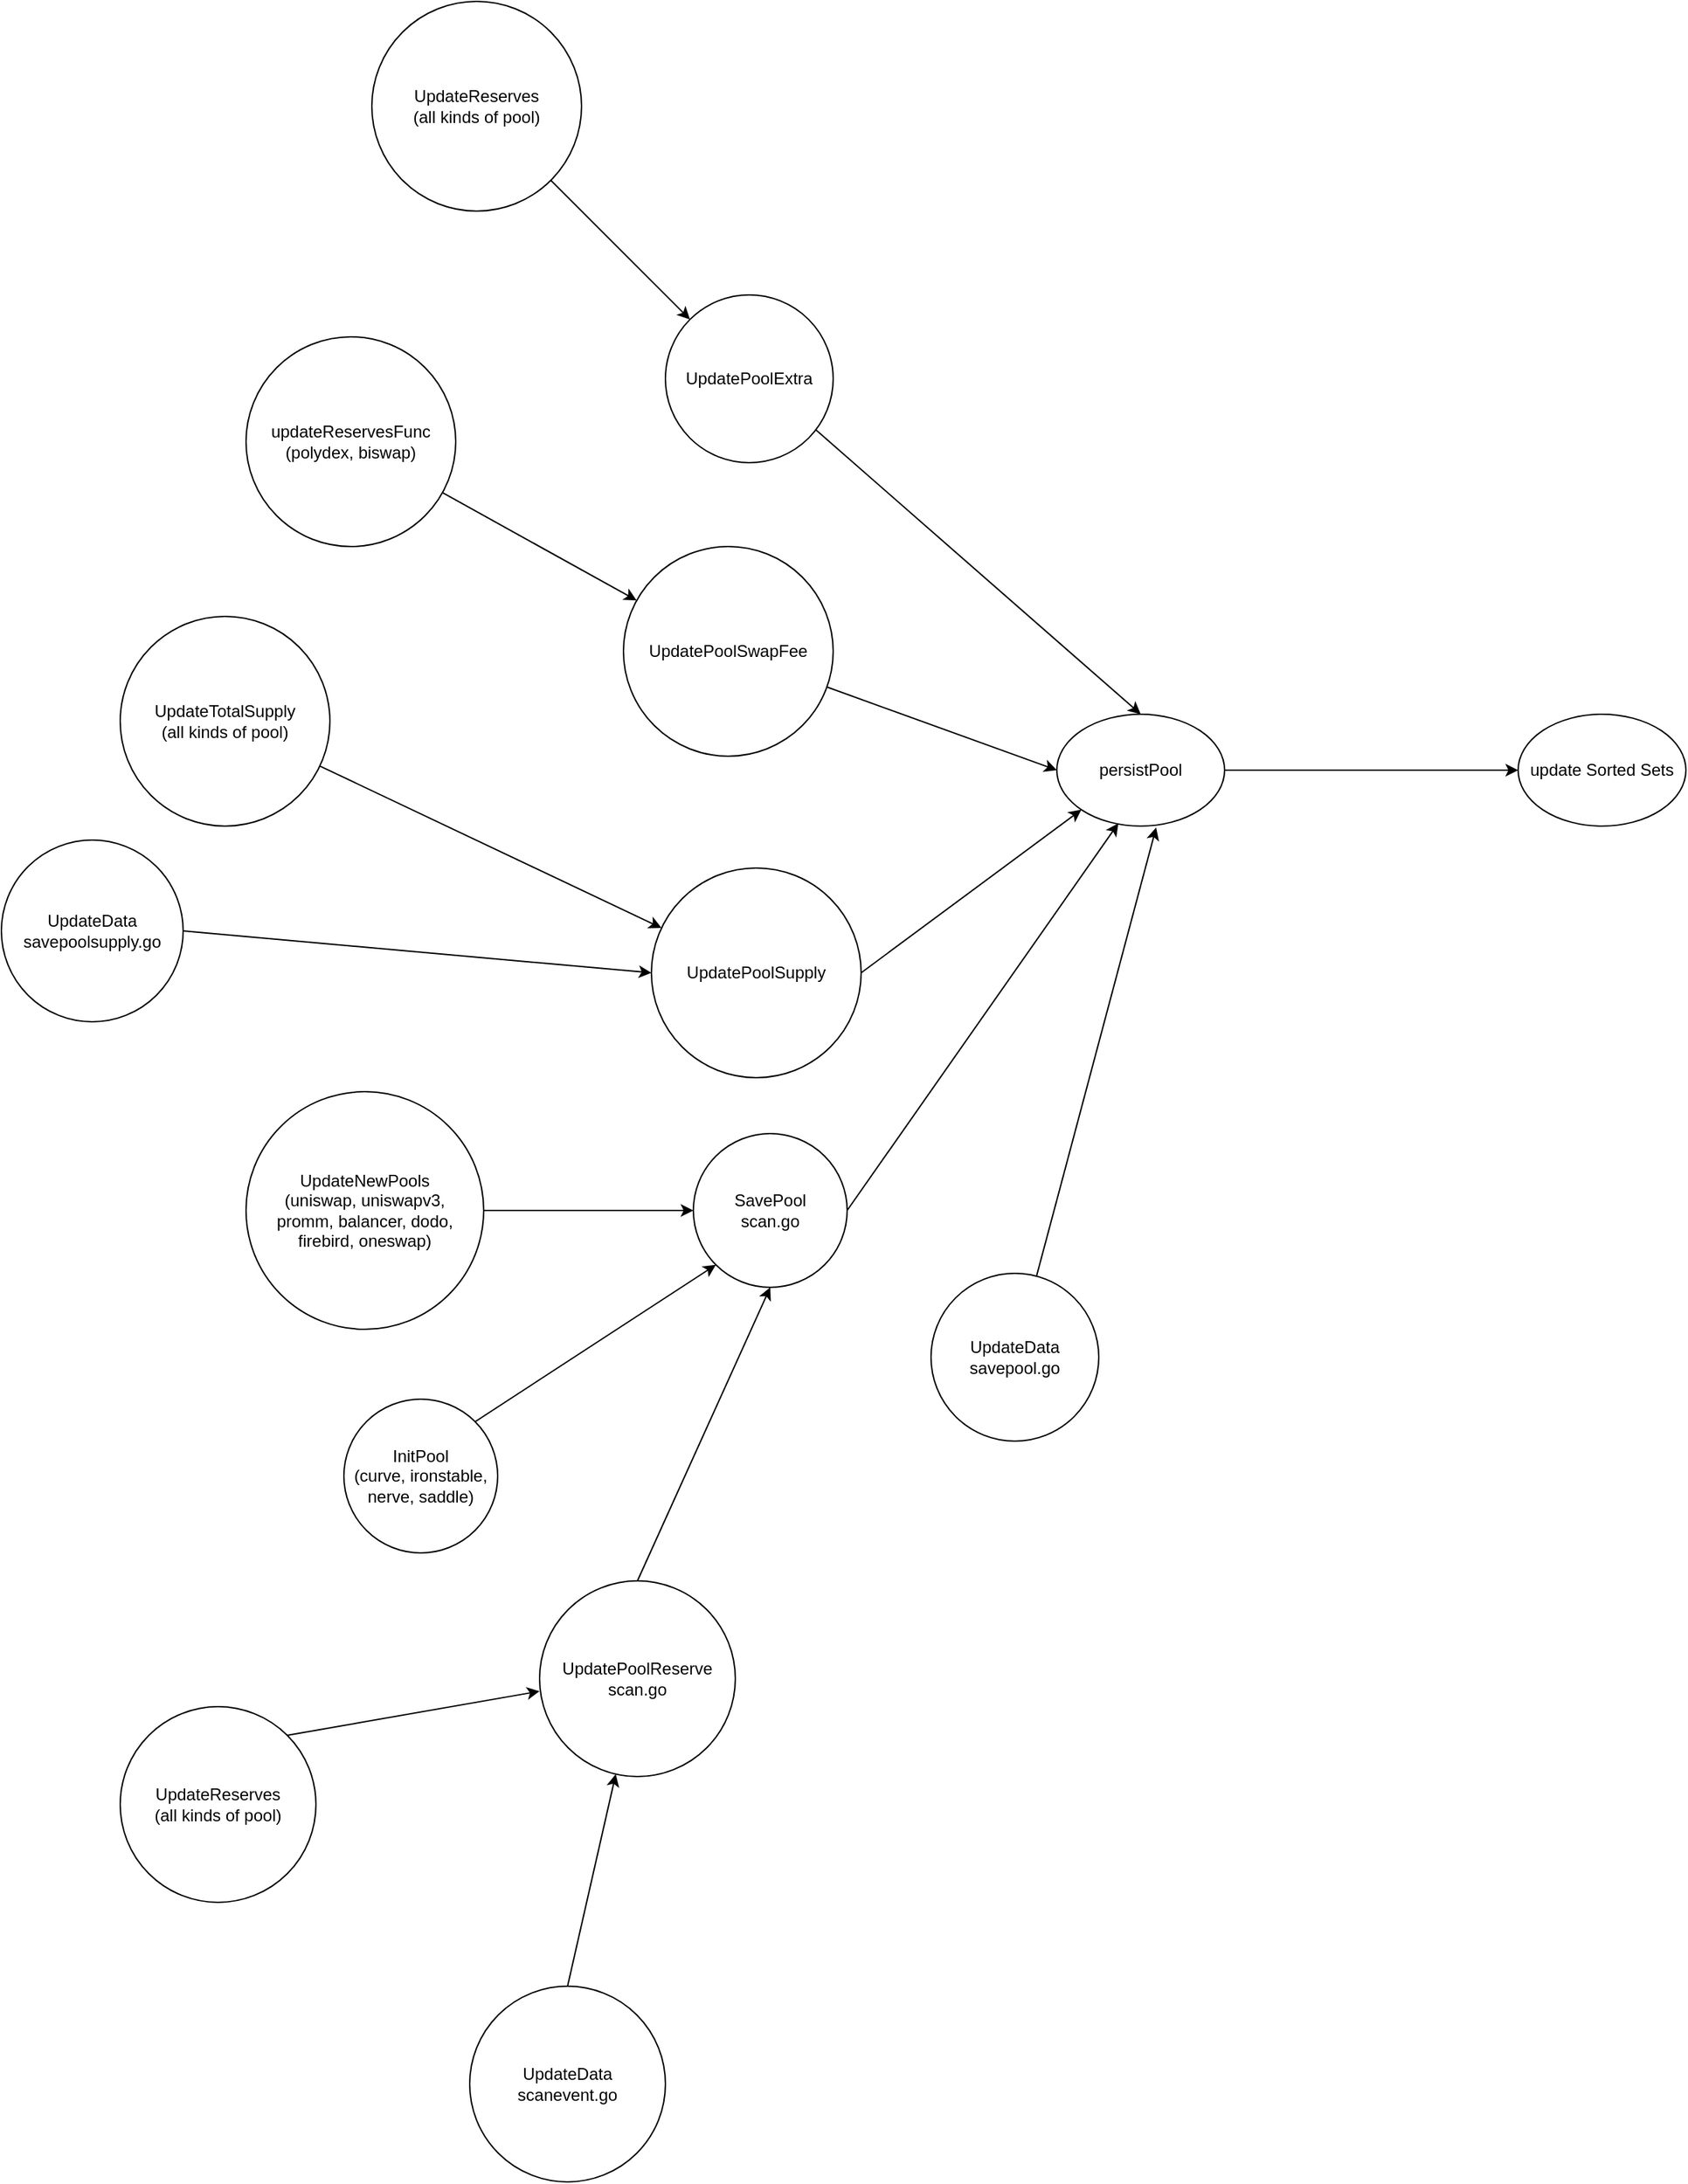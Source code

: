 <mxfile version="18.0.7" type="github">
  <diagram id="Hq1wZTLVjcQGeSuM3O-y" name="Page-1">
    <mxGraphModel dx="2276" dy="1788" grid="1" gridSize="10" guides="1" tooltips="1" connect="1" arrows="1" fold="1" page="1" pageScale="1" pageWidth="850" pageHeight="1100" math="0" shadow="0">
      <root>
        <mxCell id="0" />
        <mxCell id="1" parent="0" />
        <mxCell id="U8virx7y6meJ6mPODNHH-1" value="update Sorted Sets" style="ellipse;whiteSpace=wrap;html=1;" vertex="1" parent="1">
          <mxGeometry x="660" y="350" width="120" height="80" as="geometry" />
        </mxCell>
        <mxCell id="U8virx7y6meJ6mPODNHH-3" style="rounded=0;orthogonalLoop=1;jettySize=auto;html=1;exitX=1;exitY=0.5;exitDx=0;exitDy=0;entryX=0;entryY=0.5;entryDx=0;entryDy=0;" edge="1" parent="1" source="U8virx7y6meJ6mPODNHH-2" target="U8virx7y6meJ6mPODNHH-1">
          <mxGeometry relative="1" as="geometry" />
        </mxCell>
        <mxCell id="U8virx7y6meJ6mPODNHH-2" value="persistPool" style="ellipse;whiteSpace=wrap;html=1;" vertex="1" parent="1">
          <mxGeometry x="330" y="350" width="120" height="80" as="geometry" />
        </mxCell>
        <mxCell id="U8virx7y6meJ6mPODNHH-5" style="rounded=0;orthogonalLoop=1;jettySize=auto;html=1;entryX=0.5;entryY=0;entryDx=0;entryDy=0;exitX=0.892;exitY=0.8;exitDx=0;exitDy=0;exitPerimeter=0;" edge="1" parent="1" source="U8virx7y6meJ6mPODNHH-16" target="U8virx7y6meJ6mPODNHH-2">
          <mxGeometry relative="1" as="geometry">
            <mxPoint x="152.399" y="151.279" as="sourcePoint" />
          </mxGeometry>
        </mxCell>
        <mxCell id="U8virx7y6meJ6mPODNHH-11" style="edgeStyle=none;rounded=0;orthogonalLoop=1;jettySize=auto;html=1;entryX=0;entryY=0.5;entryDx=0;entryDy=0;" edge="1" parent="1" source="U8virx7y6meJ6mPODNHH-6" target="U8virx7y6meJ6mPODNHH-2">
          <mxGeometry relative="1" as="geometry" />
        </mxCell>
        <mxCell id="U8virx7y6meJ6mPODNHH-6" value="UpdatePoolSwapFee" style="ellipse;whiteSpace=wrap;html=1;aspect=fixed;" vertex="1" parent="1">
          <mxGeometry x="20" y="230" width="150" height="150" as="geometry" />
        </mxCell>
        <mxCell id="U8virx7y6meJ6mPODNHH-13" style="edgeStyle=none;rounded=0;orthogonalLoop=1;jettySize=auto;html=1;exitX=1;exitY=0.5;exitDx=0;exitDy=0;entryX=0.367;entryY=0.975;entryDx=0;entryDy=0;entryPerimeter=0;" edge="1" parent="1" source="U8virx7y6meJ6mPODNHH-7" target="U8virx7y6meJ6mPODNHH-2">
          <mxGeometry relative="1" as="geometry" />
        </mxCell>
        <mxCell id="U8virx7y6meJ6mPODNHH-7" value="SavePool&lt;br&gt;scan.go" style="ellipse;whiteSpace=wrap;html=1;aspect=fixed;" vertex="1" parent="1">
          <mxGeometry x="70" y="650" width="110" height="110" as="geometry" />
        </mxCell>
        <mxCell id="U8virx7y6meJ6mPODNHH-15" style="edgeStyle=none;rounded=0;orthogonalLoop=1;jettySize=auto;html=1;entryX=0.592;entryY=1.013;entryDx=0;entryDy=0;entryPerimeter=0;" edge="1" parent="1" source="U8virx7y6meJ6mPODNHH-8" target="U8virx7y6meJ6mPODNHH-2">
          <mxGeometry relative="1" as="geometry" />
        </mxCell>
        <mxCell id="U8virx7y6meJ6mPODNHH-8" value="UpdateData&lt;br&gt;savepool.go" style="ellipse;whiteSpace=wrap;html=1;aspect=fixed;" vertex="1" parent="1">
          <mxGeometry x="240" y="750" width="120" height="120" as="geometry" />
        </mxCell>
        <mxCell id="U8virx7y6meJ6mPODNHH-12" style="edgeStyle=none;rounded=0;orthogonalLoop=1;jettySize=auto;html=1;exitX=1;exitY=0.5;exitDx=0;exitDy=0;entryX=0;entryY=1;entryDx=0;entryDy=0;" edge="1" parent="1" source="U8virx7y6meJ6mPODNHH-10" target="U8virx7y6meJ6mPODNHH-2">
          <mxGeometry relative="1" as="geometry" />
        </mxCell>
        <mxCell id="U8virx7y6meJ6mPODNHH-10" value="UpdatePoolSupply" style="ellipse;whiteSpace=wrap;html=1;aspect=fixed;" vertex="1" parent="1">
          <mxGeometry x="40" y="460" width="150" height="150" as="geometry" />
        </mxCell>
        <mxCell id="U8virx7y6meJ6mPODNHH-16" value="UpdatePoolExtra" style="ellipse;whiteSpace=wrap;html=1;aspect=fixed;" vertex="1" parent="1">
          <mxGeometry x="50" y="50" width="120" height="120" as="geometry" />
        </mxCell>
        <mxCell id="U8virx7y6meJ6mPODNHH-18" style="edgeStyle=none;rounded=0;orthogonalLoop=1;jettySize=auto;html=1;" edge="1" parent="1" source="U8virx7y6meJ6mPODNHH-17" target="U8virx7y6meJ6mPODNHH-7">
          <mxGeometry relative="1" as="geometry" />
        </mxCell>
        <mxCell id="U8virx7y6meJ6mPODNHH-17" value="UpdateNewPools&lt;br&gt;(uniswap, uniswapv3,&lt;br&gt;promm, balancer, dodo, firebird, oneswap)" style="ellipse;whiteSpace=wrap;html=1;aspect=fixed;" vertex="1" parent="1">
          <mxGeometry x="-250" y="620" width="170" height="170" as="geometry" />
        </mxCell>
        <mxCell id="U8virx7y6meJ6mPODNHH-20" style="edgeStyle=none;rounded=0;orthogonalLoop=1;jettySize=auto;html=1;exitX=1;exitY=0;exitDx=0;exitDy=0;entryX=0;entryY=1;entryDx=0;entryDy=0;" edge="1" parent="1" source="U8virx7y6meJ6mPODNHH-19" target="U8virx7y6meJ6mPODNHH-7">
          <mxGeometry relative="1" as="geometry" />
        </mxCell>
        <mxCell id="U8virx7y6meJ6mPODNHH-19" value="InitPool&lt;br&gt;(curve, ironstable, nerve, saddle)" style="ellipse;whiteSpace=wrap;html=1;aspect=fixed;" vertex="1" parent="1">
          <mxGeometry x="-180" y="840" width="110" height="110" as="geometry" />
        </mxCell>
        <mxCell id="U8virx7y6meJ6mPODNHH-22" style="edgeStyle=none;rounded=0;orthogonalLoop=1;jettySize=auto;html=1;exitX=0.5;exitY=0;exitDx=0;exitDy=0;entryX=0.5;entryY=1;entryDx=0;entryDy=0;" edge="1" parent="1" source="U8virx7y6meJ6mPODNHH-21" target="U8virx7y6meJ6mPODNHH-7">
          <mxGeometry relative="1" as="geometry" />
        </mxCell>
        <mxCell id="U8virx7y6meJ6mPODNHH-21" value="UpdatePoolReserve&lt;br&gt;scan.go" style="ellipse;whiteSpace=wrap;html=1;aspect=fixed;" vertex="1" parent="1">
          <mxGeometry x="-40" y="970" width="140" height="140" as="geometry" />
        </mxCell>
        <mxCell id="U8virx7y6meJ6mPODNHH-25" style="edgeStyle=none;rounded=0;orthogonalLoop=1;jettySize=auto;html=1;exitX=1;exitY=0;exitDx=0;exitDy=0;entryX=0;entryY=0.564;entryDx=0;entryDy=0;entryPerimeter=0;" edge="1" parent="1" source="U8virx7y6meJ6mPODNHH-23" target="U8virx7y6meJ6mPODNHH-21">
          <mxGeometry relative="1" as="geometry">
            <mxPoint x="-70" y="1050" as="targetPoint" />
          </mxGeometry>
        </mxCell>
        <mxCell id="U8virx7y6meJ6mPODNHH-23" value="UpdateReserves&lt;br&gt;(all kinds of pool)" style="ellipse;whiteSpace=wrap;html=1;aspect=fixed;" vertex="1" parent="1">
          <mxGeometry x="-340" y="1060" width="140" height="140" as="geometry" />
        </mxCell>
        <mxCell id="U8virx7y6meJ6mPODNHH-26" style="edgeStyle=none;rounded=0;orthogonalLoop=1;jettySize=auto;html=1;exitX=0.5;exitY=0;exitDx=0;exitDy=0;" edge="1" parent="1" source="U8virx7y6meJ6mPODNHH-24" target="U8virx7y6meJ6mPODNHH-21">
          <mxGeometry relative="1" as="geometry" />
        </mxCell>
        <mxCell id="U8virx7y6meJ6mPODNHH-24" value="UpdateData&lt;br&gt;scanevent.go" style="ellipse;whiteSpace=wrap;html=1;aspect=fixed;" vertex="1" parent="1">
          <mxGeometry x="-90" y="1260" width="140" height="140" as="geometry" />
        </mxCell>
        <mxCell id="U8virx7y6meJ6mPODNHH-28" style="edgeStyle=none;rounded=0;orthogonalLoop=1;jettySize=auto;html=1;exitX=1;exitY=0.5;exitDx=0;exitDy=0;entryX=0;entryY=0.5;entryDx=0;entryDy=0;" edge="1" parent="1" source="U8virx7y6meJ6mPODNHH-27" target="U8virx7y6meJ6mPODNHH-10">
          <mxGeometry relative="1" as="geometry" />
        </mxCell>
        <mxCell id="U8virx7y6meJ6mPODNHH-27" value="UpdateData&lt;br&gt;savepoolsupply.go" style="ellipse;whiteSpace=wrap;html=1;aspect=fixed;" vertex="1" parent="1">
          <mxGeometry x="-425" y="440" width="130" height="130" as="geometry" />
        </mxCell>
        <mxCell id="U8virx7y6meJ6mPODNHH-30" style="edgeStyle=none;rounded=0;orthogonalLoop=1;jettySize=auto;html=1;" edge="1" parent="1" source="U8virx7y6meJ6mPODNHH-29" target="U8virx7y6meJ6mPODNHH-10">
          <mxGeometry relative="1" as="geometry" />
        </mxCell>
        <mxCell id="U8virx7y6meJ6mPODNHH-29" value="UpdateTotalSupply&lt;br&gt;(all kinds of pool)" style="ellipse;whiteSpace=wrap;html=1;aspect=fixed;" vertex="1" parent="1">
          <mxGeometry x="-340" y="280" width="150" height="150" as="geometry" />
        </mxCell>
        <mxCell id="U8virx7y6meJ6mPODNHH-32" style="edgeStyle=none;rounded=0;orthogonalLoop=1;jettySize=auto;html=1;" edge="1" parent="1" source="U8virx7y6meJ6mPODNHH-31" target="U8virx7y6meJ6mPODNHH-6">
          <mxGeometry relative="1" as="geometry" />
        </mxCell>
        <mxCell id="U8virx7y6meJ6mPODNHH-31" value="updateReservesFunc&lt;br&gt;(polydex, biswap)" style="ellipse;whiteSpace=wrap;html=1;aspect=fixed;" vertex="1" parent="1">
          <mxGeometry x="-250" y="80" width="150" height="150" as="geometry" />
        </mxCell>
        <mxCell id="U8virx7y6meJ6mPODNHH-34" style="edgeStyle=none;rounded=0;orthogonalLoop=1;jettySize=auto;html=1;exitX=1;exitY=1;exitDx=0;exitDy=0;" edge="1" parent="1" source="U8virx7y6meJ6mPODNHH-33" target="U8virx7y6meJ6mPODNHH-16">
          <mxGeometry relative="1" as="geometry" />
        </mxCell>
        <mxCell id="U8virx7y6meJ6mPODNHH-33" value="UpdateReserves&lt;br&gt;(all kinds of pool)" style="ellipse;whiteSpace=wrap;html=1;aspect=fixed;" vertex="1" parent="1">
          <mxGeometry x="-160" y="-160" width="150" height="150" as="geometry" />
        </mxCell>
      </root>
    </mxGraphModel>
  </diagram>
</mxfile>
